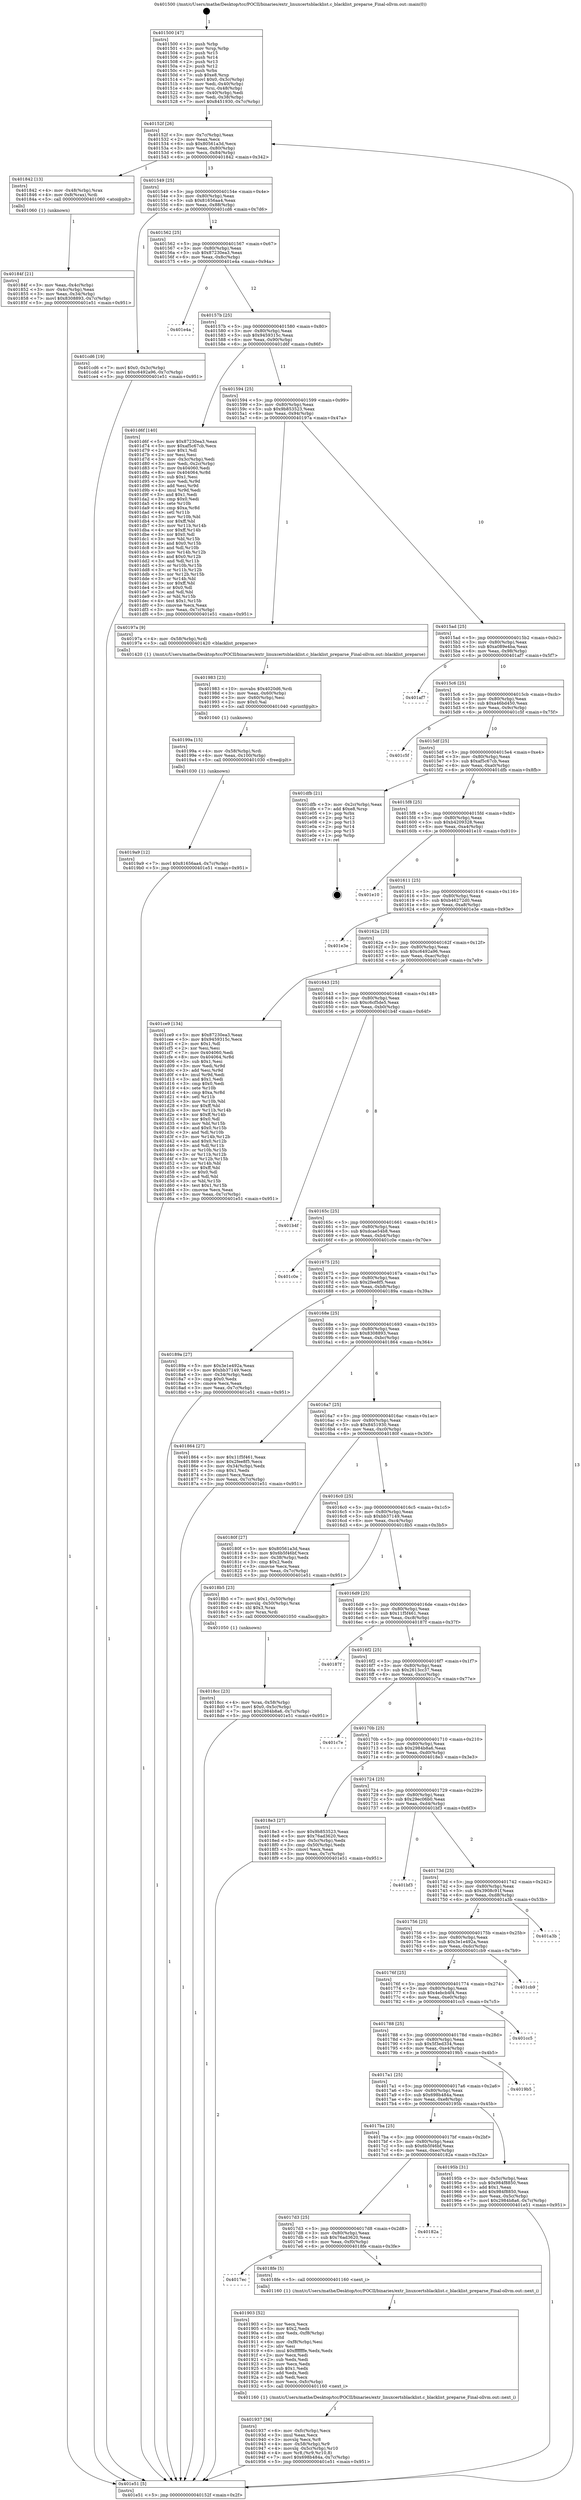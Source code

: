 digraph "0x401500" {
  label = "0x401500 (/mnt/c/Users/mathe/Desktop/tcc/POCII/binaries/extr_linuxcertsblacklist.c_blacklist_preparse_Final-ollvm.out::main(0))"
  labelloc = "t"
  node[shape=record]

  Entry [label="",width=0.3,height=0.3,shape=circle,fillcolor=black,style=filled]
  "0x40152f" [label="{
     0x40152f [26]\l
     | [instrs]\l
     &nbsp;&nbsp;0x40152f \<+3\>: mov -0x7c(%rbp),%eax\l
     &nbsp;&nbsp;0x401532 \<+2\>: mov %eax,%ecx\l
     &nbsp;&nbsp;0x401534 \<+6\>: sub $0x80561a3d,%ecx\l
     &nbsp;&nbsp;0x40153a \<+3\>: mov %eax,-0x80(%rbp)\l
     &nbsp;&nbsp;0x40153d \<+6\>: mov %ecx,-0x84(%rbp)\l
     &nbsp;&nbsp;0x401543 \<+6\>: je 0000000000401842 \<main+0x342\>\l
  }"]
  "0x401842" [label="{
     0x401842 [13]\l
     | [instrs]\l
     &nbsp;&nbsp;0x401842 \<+4\>: mov -0x48(%rbp),%rax\l
     &nbsp;&nbsp;0x401846 \<+4\>: mov 0x8(%rax),%rdi\l
     &nbsp;&nbsp;0x40184a \<+5\>: call 0000000000401060 \<atoi@plt\>\l
     | [calls]\l
     &nbsp;&nbsp;0x401060 \{1\} (unknown)\l
  }"]
  "0x401549" [label="{
     0x401549 [25]\l
     | [instrs]\l
     &nbsp;&nbsp;0x401549 \<+5\>: jmp 000000000040154e \<main+0x4e\>\l
     &nbsp;&nbsp;0x40154e \<+3\>: mov -0x80(%rbp),%eax\l
     &nbsp;&nbsp;0x401551 \<+5\>: sub $0x81656aa4,%eax\l
     &nbsp;&nbsp;0x401556 \<+6\>: mov %eax,-0x88(%rbp)\l
     &nbsp;&nbsp;0x40155c \<+6\>: je 0000000000401cd6 \<main+0x7d6\>\l
  }"]
  Exit [label="",width=0.3,height=0.3,shape=circle,fillcolor=black,style=filled,peripheries=2]
  "0x401cd6" [label="{
     0x401cd6 [19]\l
     | [instrs]\l
     &nbsp;&nbsp;0x401cd6 \<+7\>: movl $0x0,-0x3c(%rbp)\l
     &nbsp;&nbsp;0x401cdd \<+7\>: movl $0xc6492a96,-0x7c(%rbp)\l
     &nbsp;&nbsp;0x401ce4 \<+5\>: jmp 0000000000401e51 \<main+0x951\>\l
  }"]
  "0x401562" [label="{
     0x401562 [25]\l
     | [instrs]\l
     &nbsp;&nbsp;0x401562 \<+5\>: jmp 0000000000401567 \<main+0x67\>\l
     &nbsp;&nbsp;0x401567 \<+3\>: mov -0x80(%rbp),%eax\l
     &nbsp;&nbsp;0x40156a \<+5\>: sub $0x87230ea3,%eax\l
     &nbsp;&nbsp;0x40156f \<+6\>: mov %eax,-0x8c(%rbp)\l
     &nbsp;&nbsp;0x401575 \<+6\>: je 0000000000401e4a \<main+0x94a\>\l
  }"]
  "0x4019a9" [label="{
     0x4019a9 [12]\l
     | [instrs]\l
     &nbsp;&nbsp;0x4019a9 \<+7\>: movl $0x81656aa4,-0x7c(%rbp)\l
     &nbsp;&nbsp;0x4019b0 \<+5\>: jmp 0000000000401e51 \<main+0x951\>\l
  }"]
  "0x401e4a" [label="{
     0x401e4a\l
  }", style=dashed]
  "0x40157b" [label="{
     0x40157b [25]\l
     | [instrs]\l
     &nbsp;&nbsp;0x40157b \<+5\>: jmp 0000000000401580 \<main+0x80\>\l
     &nbsp;&nbsp;0x401580 \<+3\>: mov -0x80(%rbp),%eax\l
     &nbsp;&nbsp;0x401583 \<+5\>: sub $0x9459315c,%eax\l
     &nbsp;&nbsp;0x401588 \<+6\>: mov %eax,-0x90(%rbp)\l
     &nbsp;&nbsp;0x40158e \<+6\>: je 0000000000401d6f \<main+0x86f\>\l
  }"]
  "0x40199a" [label="{
     0x40199a [15]\l
     | [instrs]\l
     &nbsp;&nbsp;0x40199a \<+4\>: mov -0x58(%rbp),%rdi\l
     &nbsp;&nbsp;0x40199e \<+6\>: mov %eax,-0x100(%rbp)\l
     &nbsp;&nbsp;0x4019a4 \<+5\>: call 0000000000401030 \<free@plt\>\l
     | [calls]\l
     &nbsp;&nbsp;0x401030 \{1\} (unknown)\l
  }"]
  "0x401d6f" [label="{
     0x401d6f [140]\l
     | [instrs]\l
     &nbsp;&nbsp;0x401d6f \<+5\>: mov $0x87230ea3,%eax\l
     &nbsp;&nbsp;0x401d74 \<+5\>: mov $0xaf5c67cb,%ecx\l
     &nbsp;&nbsp;0x401d79 \<+2\>: mov $0x1,%dl\l
     &nbsp;&nbsp;0x401d7b \<+2\>: xor %esi,%esi\l
     &nbsp;&nbsp;0x401d7d \<+3\>: mov -0x3c(%rbp),%edi\l
     &nbsp;&nbsp;0x401d80 \<+3\>: mov %edi,-0x2c(%rbp)\l
     &nbsp;&nbsp;0x401d83 \<+7\>: mov 0x404060,%edi\l
     &nbsp;&nbsp;0x401d8a \<+8\>: mov 0x404064,%r8d\l
     &nbsp;&nbsp;0x401d92 \<+3\>: sub $0x1,%esi\l
     &nbsp;&nbsp;0x401d95 \<+3\>: mov %edi,%r9d\l
     &nbsp;&nbsp;0x401d98 \<+3\>: add %esi,%r9d\l
     &nbsp;&nbsp;0x401d9b \<+4\>: imul %r9d,%edi\l
     &nbsp;&nbsp;0x401d9f \<+3\>: and $0x1,%edi\l
     &nbsp;&nbsp;0x401da2 \<+3\>: cmp $0x0,%edi\l
     &nbsp;&nbsp;0x401da5 \<+4\>: sete %r10b\l
     &nbsp;&nbsp;0x401da9 \<+4\>: cmp $0xa,%r8d\l
     &nbsp;&nbsp;0x401dad \<+4\>: setl %r11b\l
     &nbsp;&nbsp;0x401db1 \<+3\>: mov %r10b,%bl\l
     &nbsp;&nbsp;0x401db4 \<+3\>: xor $0xff,%bl\l
     &nbsp;&nbsp;0x401db7 \<+3\>: mov %r11b,%r14b\l
     &nbsp;&nbsp;0x401dba \<+4\>: xor $0xff,%r14b\l
     &nbsp;&nbsp;0x401dbe \<+3\>: xor $0x0,%dl\l
     &nbsp;&nbsp;0x401dc1 \<+3\>: mov %bl,%r15b\l
     &nbsp;&nbsp;0x401dc4 \<+4\>: and $0x0,%r15b\l
     &nbsp;&nbsp;0x401dc8 \<+3\>: and %dl,%r10b\l
     &nbsp;&nbsp;0x401dcb \<+3\>: mov %r14b,%r12b\l
     &nbsp;&nbsp;0x401dce \<+4\>: and $0x0,%r12b\l
     &nbsp;&nbsp;0x401dd2 \<+3\>: and %dl,%r11b\l
     &nbsp;&nbsp;0x401dd5 \<+3\>: or %r10b,%r15b\l
     &nbsp;&nbsp;0x401dd8 \<+3\>: or %r11b,%r12b\l
     &nbsp;&nbsp;0x401ddb \<+3\>: xor %r12b,%r15b\l
     &nbsp;&nbsp;0x401dde \<+3\>: or %r14b,%bl\l
     &nbsp;&nbsp;0x401de1 \<+3\>: xor $0xff,%bl\l
     &nbsp;&nbsp;0x401de4 \<+3\>: or $0x0,%dl\l
     &nbsp;&nbsp;0x401de7 \<+2\>: and %dl,%bl\l
     &nbsp;&nbsp;0x401de9 \<+3\>: or %bl,%r15b\l
     &nbsp;&nbsp;0x401dec \<+4\>: test $0x1,%r15b\l
     &nbsp;&nbsp;0x401df0 \<+3\>: cmovne %ecx,%eax\l
     &nbsp;&nbsp;0x401df3 \<+3\>: mov %eax,-0x7c(%rbp)\l
     &nbsp;&nbsp;0x401df6 \<+5\>: jmp 0000000000401e51 \<main+0x951\>\l
  }"]
  "0x401594" [label="{
     0x401594 [25]\l
     | [instrs]\l
     &nbsp;&nbsp;0x401594 \<+5\>: jmp 0000000000401599 \<main+0x99\>\l
     &nbsp;&nbsp;0x401599 \<+3\>: mov -0x80(%rbp),%eax\l
     &nbsp;&nbsp;0x40159c \<+5\>: sub $0x9b853523,%eax\l
     &nbsp;&nbsp;0x4015a1 \<+6\>: mov %eax,-0x94(%rbp)\l
     &nbsp;&nbsp;0x4015a7 \<+6\>: je 000000000040197a \<main+0x47a\>\l
  }"]
  "0x401983" [label="{
     0x401983 [23]\l
     | [instrs]\l
     &nbsp;&nbsp;0x401983 \<+10\>: movabs $0x4020d6,%rdi\l
     &nbsp;&nbsp;0x40198d \<+3\>: mov %eax,-0x60(%rbp)\l
     &nbsp;&nbsp;0x401990 \<+3\>: mov -0x60(%rbp),%esi\l
     &nbsp;&nbsp;0x401993 \<+2\>: mov $0x0,%al\l
     &nbsp;&nbsp;0x401995 \<+5\>: call 0000000000401040 \<printf@plt\>\l
     | [calls]\l
     &nbsp;&nbsp;0x401040 \{1\} (unknown)\l
  }"]
  "0x40197a" [label="{
     0x40197a [9]\l
     | [instrs]\l
     &nbsp;&nbsp;0x40197a \<+4\>: mov -0x58(%rbp),%rdi\l
     &nbsp;&nbsp;0x40197e \<+5\>: call 0000000000401420 \<blacklist_preparse\>\l
     | [calls]\l
     &nbsp;&nbsp;0x401420 \{1\} (/mnt/c/Users/mathe/Desktop/tcc/POCII/binaries/extr_linuxcertsblacklist.c_blacklist_preparse_Final-ollvm.out::blacklist_preparse)\l
  }"]
  "0x4015ad" [label="{
     0x4015ad [25]\l
     | [instrs]\l
     &nbsp;&nbsp;0x4015ad \<+5\>: jmp 00000000004015b2 \<main+0xb2\>\l
     &nbsp;&nbsp;0x4015b2 \<+3\>: mov -0x80(%rbp),%eax\l
     &nbsp;&nbsp;0x4015b5 \<+5\>: sub $0xa089e4ba,%eax\l
     &nbsp;&nbsp;0x4015ba \<+6\>: mov %eax,-0x98(%rbp)\l
     &nbsp;&nbsp;0x4015c0 \<+6\>: je 0000000000401af7 \<main+0x5f7\>\l
  }"]
  "0x401937" [label="{
     0x401937 [36]\l
     | [instrs]\l
     &nbsp;&nbsp;0x401937 \<+6\>: mov -0xfc(%rbp),%ecx\l
     &nbsp;&nbsp;0x40193d \<+3\>: imul %eax,%ecx\l
     &nbsp;&nbsp;0x401940 \<+3\>: movslq %ecx,%r8\l
     &nbsp;&nbsp;0x401943 \<+4\>: mov -0x58(%rbp),%r9\l
     &nbsp;&nbsp;0x401947 \<+4\>: movslq -0x5c(%rbp),%r10\l
     &nbsp;&nbsp;0x40194b \<+4\>: mov %r8,(%r9,%r10,8)\l
     &nbsp;&nbsp;0x40194f \<+7\>: movl $0x698b484a,-0x7c(%rbp)\l
     &nbsp;&nbsp;0x401956 \<+5\>: jmp 0000000000401e51 \<main+0x951\>\l
  }"]
  "0x401af7" [label="{
     0x401af7\l
  }", style=dashed]
  "0x4015c6" [label="{
     0x4015c6 [25]\l
     | [instrs]\l
     &nbsp;&nbsp;0x4015c6 \<+5\>: jmp 00000000004015cb \<main+0xcb\>\l
     &nbsp;&nbsp;0x4015cb \<+3\>: mov -0x80(%rbp),%eax\l
     &nbsp;&nbsp;0x4015ce \<+5\>: sub $0xa46bd450,%eax\l
     &nbsp;&nbsp;0x4015d3 \<+6\>: mov %eax,-0x9c(%rbp)\l
     &nbsp;&nbsp;0x4015d9 \<+6\>: je 0000000000401c5f \<main+0x75f\>\l
  }"]
  "0x401903" [label="{
     0x401903 [52]\l
     | [instrs]\l
     &nbsp;&nbsp;0x401903 \<+2\>: xor %ecx,%ecx\l
     &nbsp;&nbsp;0x401905 \<+5\>: mov $0x2,%edx\l
     &nbsp;&nbsp;0x40190a \<+6\>: mov %edx,-0xf8(%rbp)\l
     &nbsp;&nbsp;0x401910 \<+1\>: cltd\l
     &nbsp;&nbsp;0x401911 \<+6\>: mov -0xf8(%rbp),%esi\l
     &nbsp;&nbsp;0x401917 \<+2\>: idiv %esi\l
     &nbsp;&nbsp;0x401919 \<+6\>: imul $0xfffffffe,%edx,%edx\l
     &nbsp;&nbsp;0x40191f \<+2\>: mov %ecx,%edi\l
     &nbsp;&nbsp;0x401921 \<+2\>: sub %edx,%edi\l
     &nbsp;&nbsp;0x401923 \<+2\>: mov %ecx,%edx\l
     &nbsp;&nbsp;0x401925 \<+3\>: sub $0x1,%edx\l
     &nbsp;&nbsp;0x401928 \<+2\>: add %edx,%edi\l
     &nbsp;&nbsp;0x40192a \<+2\>: sub %edi,%ecx\l
     &nbsp;&nbsp;0x40192c \<+6\>: mov %ecx,-0xfc(%rbp)\l
     &nbsp;&nbsp;0x401932 \<+5\>: call 0000000000401160 \<next_i\>\l
     | [calls]\l
     &nbsp;&nbsp;0x401160 \{1\} (/mnt/c/Users/mathe/Desktop/tcc/POCII/binaries/extr_linuxcertsblacklist.c_blacklist_preparse_Final-ollvm.out::next_i)\l
  }"]
  "0x401c5f" [label="{
     0x401c5f\l
  }", style=dashed]
  "0x4015df" [label="{
     0x4015df [25]\l
     | [instrs]\l
     &nbsp;&nbsp;0x4015df \<+5\>: jmp 00000000004015e4 \<main+0xe4\>\l
     &nbsp;&nbsp;0x4015e4 \<+3\>: mov -0x80(%rbp),%eax\l
     &nbsp;&nbsp;0x4015e7 \<+5\>: sub $0xaf5c67cb,%eax\l
     &nbsp;&nbsp;0x4015ec \<+6\>: mov %eax,-0xa0(%rbp)\l
     &nbsp;&nbsp;0x4015f2 \<+6\>: je 0000000000401dfb \<main+0x8fb\>\l
  }"]
  "0x4017ec" [label="{
     0x4017ec\l
  }", style=dashed]
  "0x401dfb" [label="{
     0x401dfb [21]\l
     | [instrs]\l
     &nbsp;&nbsp;0x401dfb \<+3\>: mov -0x2c(%rbp),%eax\l
     &nbsp;&nbsp;0x401dfe \<+7\>: add $0xe8,%rsp\l
     &nbsp;&nbsp;0x401e05 \<+1\>: pop %rbx\l
     &nbsp;&nbsp;0x401e06 \<+2\>: pop %r12\l
     &nbsp;&nbsp;0x401e08 \<+2\>: pop %r13\l
     &nbsp;&nbsp;0x401e0a \<+2\>: pop %r14\l
     &nbsp;&nbsp;0x401e0c \<+2\>: pop %r15\l
     &nbsp;&nbsp;0x401e0e \<+1\>: pop %rbp\l
     &nbsp;&nbsp;0x401e0f \<+1\>: ret\l
  }"]
  "0x4015f8" [label="{
     0x4015f8 [25]\l
     | [instrs]\l
     &nbsp;&nbsp;0x4015f8 \<+5\>: jmp 00000000004015fd \<main+0xfd\>\l
     &nbsp;&nbsp;0x4015fd \<+3\>: mov -0x80(%rbp),%eax\l
     &nbsp;&nbsp;0x401600 \<+5\>: sub $0xb4209328,%eax\l
     &nbsp;&nbsp;0x401605 \<+6\>: mov %eax,-0xa4(%rbp)\l
     &nbsp;&nbsp;0x40160b \<+6\>: je 0000000000401e10 \<main+0x910\>\l
  }"]
  "0x4018fe" [label="{
     0x4018fe [5]\l
     | [instrs]\l
     &nbsp;&nbsp;0x4018fe \<+5\>: call 0000000000401160 \<next_i\>\l
     | [calls]\l
     &nbsp;&nbsp;0x401160 \{1\} (/mnt/c/Users/mathe/Desktop/tcc/POCII/binaries/extr_linuxcertsblacklist.c_blacklist_preparse_Final-ollvm.out::next_i)\l
  }"]
  "0x401e10" [label="{
     0x401e10\l
  }", style=dashed]
  "0x401611" [label="{
     0x401611 [25]\l
     | [instrs]\l
     &nbsp;&nbsp;0x401611 \<+5\>: jmp 0000000000401616 \<main+0x116\>\l
     &nbsp;&nbsp;0x401616 \<+3\>: mov -0x80(%rbp),%eax\l
     &nbsp;&nbsp;0x401619 \<+5\>: sub $0xb46272d0,%eax\l
     &nbsp;&nbsp;0x40161e \<+6\>: mov %eax,-0xa8(%rbp)\l
     &nbsp;&nbsp;0x401624 \<+6\>: je 0000000000401e3e \<main+0x93e\>\l
  }"]
  "0x4017d3" [label="{
     0x4017d3 [25]\l
     | [instrs]\l
     &nbsp;&nbsp;0x4017d3 \<+5\>: jmp 00000000004017d8 \<main+0x2d8\>\l
     &nbsp;&nbsp;0x4017d8 \<+3\>: mov -0x80(%rbp),%eax\l
     &nbsp;&nbsp;0x4017db \<+5\>: sub $0x76ad3620,%eax\l
     &nbsp;&nbsp;0x4017e0 \<+6\>: mov %eax,-0xf0(%rbp)\l
     &nbsp;&nbsp;0x4017e6 \<+6\>: je 00000000004018fe \<main+0x3fe\>\l
  }"]
  "0x401e3e" [label="{
     0x401e3e\l
  }", style=dashed]
  "0x40162a" [label="{
     0x40162a [25]\l
     | [instrs]\l
     &nbsp;&nbsp;0x40162a \<+5\>: jmp 000000000040162f \<main+0x12f\>\l
     &nbsp;&nbsp;0x40162f \<+3\>: mov -0x80(%rbp),%eax\l
     &nbsp;&nbsp;0x401632 \<+5\>: sub $0xc6492a96,%eax\l
     &nbsp;&nbsp;0x401637 \<+6\>: mov %eax,-0xac(%rbp)\l
     &nbsp;&nbsp;0x40163d \<+6\>: je 0000000000401ce9 \<main+0x7e9\>\l
  }"]
  "0x40182a" [label="{
     0x40182a\l
  }", style=dashed]
  "0x401ce9" [label="{
     0x401ce9 [134]\l
     | [instrs]\l
     &nbsp;&nbsp;0x401ce9 \<+5\>: mov $0x87230ea3,%eax\l
     &nbsp;&nbsp;0x401cee \<+5\>: mov $0x9459315c,%ecx\l
     &nbsp;&nbsp;0x401cf3 \<+2\>: mov $0x1,%dl\l
     &nbsp;&nbsp;0x401cf5 \<+2\>: xor %esi,%esi\l
     &nbsp;&nbsp;0x401cf7 \<+7\>: mov 0x404060,%edi\l
     &nbsp;&nbsp;0x401cfe \<+8\>: mov 0x404064,%r8d\l
     &nbsp;&nbsp;0x401d06 \<+3\>: sub $0x1,%esi\l
     &nbsp;&nbsp;0x401d09 \<+3\>: mov %edi,%r9d\l
     &nbsp;&nbsp;0x401d0c \<+3\>: add %esi,%r9d\l
     &nbsp;&nbsp;0x401d0f \<+4\>: imul %r9d,%edi\l
     &nbsp;&nbsp;0x401d13 \<+3\>: and $0x1,%edi\l
     &nbsp;&nbsp;0x401d16 \<+3\>: cmp $0x0,%edi\l
     &nbsp;&nbsp;0x401d19 \<+4\>: sete %r10b\l
     &nbsp;&nbsp;0x401d1d \<+4\>: cmp $0xa,%r8d\l
     &nbsp;&nbsp;0x401d21 \<+4\>: setl %r11b\l
     &nbsp;&nbsp;0x401d25 \<+3\>: mov %r10b,%bl\l
     &nbsp;&nbsp;0x401d28 \<+3\>: xor $0xff,%bl\l
     &nbsp;&nbsp;0x401d2b \<+3\>: mov %r11b,%r14b\l
     &nbsp;&nbsp;0x401d2e \<+4\>: xor $0xff,%r14b\l
     &nbsp;&nbsp;0x401d32 \<+3\>: xor $0x0,%dl\l
     &nbsp;&nbsp;0x401d35 \<+3\>: mov %bl,%r15b\l
     &nbsp;&nbsp;0x401d38 \<+4\>: and $0x0,%r15b\l
     &nbsp;&nbsp;0x401d3c \<+3\>: and %dl,%r10b\l
     &nbsp;&nbsp;0x401d3f \<+3\>: mov %r14b,%r12b\l
     &nbsp;&nbsp;0x401d42 \<+4\>: and $0x0,%r12b\l
     &nbsp;&nbsp;0x401d46 \<+3\>: and %dl,%r11b\l
     &nbsp;&nbsp;0x401d49 \<+3\>: or %r10b,%r15b\l
     &nbsp;&nbsp;0x401d4c \<+3\>: or %r11b,%r12b\l
     &nbsp;&nbsp;0x401d4f \<+3\>: xor %r12b,%r15b\l
     &nbsp;&nbsp;0x401d52 \<+3\>: or %r14b,%bl\l
     &nbsp;&nbsp;0x401d55 \<+3\>: xor $0xff,%bl\l
     &nbsp;&nbsp;0x401d58 \<+3\>: or $0x0,%dl\l
     &nbsp;&nbsp;0x401d5b \<+2\>: and %dl,%bl\l
     &nbsp;&nbsp;0x401d5d \<+3\>: or %bl,%r15b\l
     &nbsp;&nbsp;0x401d60 \<+4\>: test $0x1,%r15b\l
     &nbsp;&nbsp;0x401d64 \<+3\>: cmovne %ecx,%eax\l
     &nbsp;&nbsp;0x401d67 \<+3\>: mov %eax,-0x7c(%rbp)\l
     &nbsp;&nbsp;0x401d6a \<+5\>: jmp 0000000000401e51 \<main+0x951\>\l
  }"]
  "0x401643" [label="{
     0x401643 [25]\l
     | [instrs]\l
     &nbsp;&nbsp;0x401643 \<+5\>: jmp 0000000000401648 \<main+0x148\>\l
     &nbsp;&nbsp;0x401648 \<+3\>: mov -0x80(%rbp),%eax\l
     &nbsp;&nbsp;0x40164b \<+5\>: sub $0xc6cf5de5,%eax\l
     &nbsp;&nbsp;0x401650 \<+6\>: mov %eax,-0xb0(%rbp)\l
     &nbsp;&nbsp;0x401656 \<+6\>: je 0000000000401b4f \<main+0x64f\>\l
  }"]
  "0x4017ba" [label="{
     0x4017ba [25]\l
     | [instrs]\l
     &nbsp;&nbsp;0x4017ba \<+5\>: jmp 00000000004017bf \<main+0x2bf\>\l
     &nbsp;&nbsp;0x4017bf \<+3\>: mov -0x80(%rbp),%eax\l
     &nbsp;&nbsp;0x4017c2 \<+5\>: sub $0x6b5f46bf,%eax\l
     &nbsp;&nbsp;0x4017c7 \<+6\>: mov %eax,-0xec(%rbp)\l
     &nbsp;&nbsp;0x4017cd \<+6\>: je 000000000040182a \<main+0x32a\>\l
  }"]
  "0x401b4f" [label="{
     0x401b4f\l
  }", style=dashed]
  "0x40165c" [label="{
     0x40165c [25]\l
     | [instrs]\l
     &nbsp;&nbsp;0x40165c \<+5\>: jmp 0000000000401661 \<main+0x161\>\l
     &nbsp;&nbsp;0x401661 \<+3\>: mov -0x80(%rbp),%eax\l
     &nbsp;&nbsp;0x401664 \<+5\>: sub $0xdcae54b8,%eax\l
     &nbsp;&nbsp;0x401669 \<+6\>: mov %eax,-0xb4(%rbp)\l
     &nbsp;&nbsp;0x40166f \<+6\>: je 0000000000401c0e \<main+0x70e\>\l
  }"]
  "0x40195b" [label="{
     0x40195b [31]\l
     | [instrs]\l
     &nbsp;&nbsp;0x40195b \<+3\>: mov -0x5c(%rbp),%eax\l
     &nbsp;&nbsp;0x40195e \<+5\>: sub $0x984f8850,%eax\l
     &nbsp;&nbsp;0x401963 \<+3\>: add $0x1,%eax\l
     &nbsp;&nbsp;0x401966 \<+5\>: add $0x984f8850,%eax\l
     &nbsp;&nbsp;0x40196b \<+3\>: mov %eax,-0x5c(%rbp)\l
     &nbsp;&nbsp;0x40196e \<+7\>: movl $0x2984b8a6,-0x7c(%rbp)\l
     &nbsp;&nbsp;0x401975 \<+5\>: jmp 0000000000401e51 \<main+0x951\>\l
  }"]
  "0x401c0e" [label="{
     0x401c0e\l
  }", style=dashed]
  "0x401675" [label="{
     0x401675 [25]\l
     | [instrs]\l
     &nbsp;&nbsp;0x401675 \<+5\>: jmp 000000000040167a \<main+0x17a\>\l
     &nbsp;&nbsp;0x40167a \<+3\>: mov -0x80(%rbp),%eax\l
     &nbsp;&nbsp;0x40167d \<+5\>: sub $0x2fee8f5,%eax\l
     &nbsp;&nbsp;0x401682 \<+6\>: mov %eax,-0xb8(%rbp)\l
     &nbsp;&nbsp;0x401688 \<+6\>: je 000000000040189a \<main+0x39a\>\l
  }"]
  "0x4017a1" [label="{
     0x4017a1 [25]\l
     | [instrs]\l
     &nbsp;&nbsp;0x4017a1 \<+5\>: jmp 00000000004017a6 \<main+0x2a6\>\l
     &nbsp;&nbsp;0x4017a6 \<+3\>: mov -0x80(%rbp),%eax\l
     &nbsp;&nbsp;0x4017a9 \<+5\>: sub $0x698b484a,%eax\l
     &nbsp;&nbsp;0x4017ae \<+6\>: mov %eax,-0xe8(%rbp)\l
     &nbsp;&nbsp;0x4017b4 \<+6\>: je 000000000040195b \<main+0x45b\>\l
  }"]
  "0x40189a" [label="{
     0x40189a [27]\l
     | [instrs]\l
     &nbsp;&nbsp;0x40189a \<+5\>: mov $0x3e1e492a,%eax\l
     &nbsp;&nbsp;0x40189f \<+5\>: mov $0xbb37149,%ecx\l
     &nbsp;&nbsp;0x4018a4 \<+3\>: mov -0x34(%rbp),%edx\l
     &nbsp;&nbsp;0x4018a7 \<+3\>: cmp $0x0,%edx\l
     &nbsp;&nbsp;0x4018aa \<+3\>: cmove %ecx,%eax\l
     &nbsp;&nbsp;0x4018ad \<+3\>: mov %eax,-0x7c(%rbp)\l
     &nbsp;&nbsp;0x4018b0 \<+5\>: jmp 0000000000401e51 \<main+0x951\>\l
  }"]
  "0x40168e" [label="{
     0x40168e [25]\l
     | [instrs]\l
     &nbsp;&nbsp;0x40168e \<+5\>: jmp 0000000000401693 \<main+0x193\>\l
     &nbsp;&nbsp;0x401693 \<+3\>: mov -0x80(%rbp),%eax\l
     &nbsp;&nbsp;0x401696 \<+5\>: sub $0x8308893,%eax\l
     &nbsp;&nbsp;0x40169b \<+6\>: mov %eax,-0xbc(%rbp)\l
     &nbsp;&nbsp;0x4016a1 \<+6\>: je 0000000000401864 \<main+0x364\>\l
  }"]
  "0x4019b5" [label="{
     0x4019b5\l
  }", style=dashed]
  "0x401864" [label="{
     0x401864 [27]\l
     | [instrs]\l
     &nbsp;&nbsp;0x401864 \<+5\>: mov $0x11f5f461,%eax\l
     &nbsp;&nbsp;0x401869 \<+5\>: mov $0x2fee8f5,%ecx\l
     &nbsp;&nbsp;0x40186e \<+3\>: mov -0x34(%rbp),%edx\l
     &nbsp;&nbsp;0x401871 \<+3\>: cmp $0x1,%edx\l
     &nbsp;&nbsp;0x401874 \<+3\>: cmovl %ecx,%eax\l
     &nbsp;&nbsp;0x401877 \<+3\>: mov %eax,-0x7c(%rbp)\l
     &nbsp;&nbsp;0x40187a \<+5\>: jmp 0000000000401e51 \<main+0x951\>\l
  }"]
  "0x4016a7" [label="{
     0x4016a7 [25]\l
     | [instrs]\l
     &nbsp;&nbsp;0x4016a7 \<+5\>: jmp 00000000004016ac \<main+0x1ac\>\l
     &nbsp;&nbsp;0x4016ac \<+3\>: mov -0x80(%rbp),%eax\l
     &nbsp;&nbsp;0x4016af \<+5\>: sub $0x8451930,%eax\l
     &nbsp;&nbsp;0x4016b4 \<+6\>: mov %eax,-0xc0(%rbp)\l
     &nbsp;&nbsp;0x4016ba \<+6\>: je 000000000040180f \<main+0x30f\>\l
  }"]
  "0x401788" [label="{
     0x401788 [25]\l
     | [instrs]\l
     &nbsp;&nbsp;0x401788 \<+5\>: jmp 000000000040178d \<main+0x28d\>\l
     &nbsp;&nbsp;0x40178d \<+3\>: mov -0x80(%rbp),%eax\l
     &nbsp;&nbsp;0x401790 \<+5\>: sub $0x5f3ed334,%eax\l
     &nbsp;&nbsp;0x401795 \<+6\>: mov %eax,-0xe4(%rbp)\l
     &nbsp;&nbsp;0x40179b \<+6\>: je 00000000004019b5 \<main+0x4b5\>\l
  }"]
  "0x40180f" [label="{
     0x40180f [27]\l
     | [instrs]\l
     &nbsp;&nbsp;0x40180f \<+5\>: mov $0x80561a3d,%eax\l
     &nbsp;&nbsp;0x401814 \<+5\>: mov $0x6b5f46bf,%ecx\l
     &nbsp;&nbsp;0x401819 \<+3\>: mov -0x38(%rbp),%edx\l
     &nbsp;&nbsp;0x40181c \<+3\>: cmp $0x2,%edx\l
     &nbsp;&nbsp;0x40181f \<+3\>: cmovne %ecx,%eax\l
     &nbsp;&nbsp;0x401822 \<+3\>: mov %eax,-0x7c(%rbp)\l
     &nbsp;&nbsp;0x401825 \<+5\>: jmp 0000000000401e51 \<main+0x951\>\l
  }"]
  "0x4016c0" [label="{
     0x4016c0 [25]\l
     | [instrs]\l
     &nbsp;&nbsp;0x4016c0 \<+5\>: jmp 00000000004016c5 \<main+0x1c5\>\l
     &nbsp;&nbsp;0x4016c5 \<+3\>: mov -0x80(%rbp),%eax\l
     &nbsp;&nbsp;0x4016c8 \<+5\>: sub $0xbb37149,%eax\l
     &nbsp;&nbsp;0x4016cd \<+6\>: mov %eax,-0xc4(%rbp)\l
     &nbsp;&nbsp;0x4016d3 \<+6\>: je 00000000004018b5 \<main+0x3b5\>\l
  }"]
  "0x401e51" [label="{
     0x401e51 [5]\l
     | [instrs]\l
     &nbsp;&nbsp;0x401e51 \<+5\>: jmp 000000000040152f \<main+0x2f\>\l
  }"]
  "0x401500" [label="{
     0x401500 [47]\l
     | [instrs]\l
     &nbsp;&nbsp;0x401500 \<+1\>: push %rbp\l
     &nbsp;&nbsp;0x401501 \<+3\>: mov %rsp,%rbp\l
     &nbsp;&nbsp;0x401504 \<+2\>: push %r15\l
     &nbsp;&nbsp;0x401506 \<+2\>: push %r14\l
     &nbsp;&nbsp;0x401508 \<+2\>: push %r13\l
     &nbsp;&nbsp;0x40150a \<+2\>: push %r12\l
     &nbsp;&nbsp;0x40150c \<+1\>: push %rbx\l
     &nbsp;&nbsp;0x40150d \<+7\>: sub $0xe8,%rsp\l
     &nbsp;&nbsp;0x401514 \<+7\>: movl $0x0,-0x3c(%rbp)\l
     &nbsp;&nbsp;0x40151b \<+3\>: mov %edi,-0x40(%rbp)\l
     &nbsp;&nbsp;0x40151e \<+4\>: mov %rsi,-0x48(%rbp)\l
     &nbsp;&nbsp;0x401522 \<+3\>: mov -0x40(%rbp),%edi\l
     &nbsp;&nbsp;0x401525 \<+3\>: mov %edi,-0x38(%rbp)\l
     &nbsp;&nbsp;0x401528 \<+7\>: movl $0x8451930,-0x7c(%rbp)\l
  }"]
  "0x40184f" [label="{
     0x40184f [21]\l
     | [instrs]\l
     &nbsp;&nbsp;0x40184f \<+3\>: mov %eax,-0x4c(%rbp)\l
     &nbsp;&nbsp;0x401852 \<+3\>: mov -0x4c(%rbp),%eax\l
     &nbsp;&nbsp;0x401855 \<+3\>: mov %eax,-0x34(%rbp)\l
     &nbsp;&nbsp;0x401858 \<+7\>: movl $0x8308893,-0x7c(%rbp)\l
     &nbsp;&nbsp;0x40185f \<+5\>: jmp 0000000000401e51 \<main+0x951\>\l
  }"]
  "0x401cc5" [label="{
     0x401cc5\l
  }", style=dashed]
  "0x4018b5" [label="{
     0x4018b5 [23]\l
     | [instrs]\l
     &nbsp;&nbsp;0x4018b5 \<+7\>: movl $0x1,-0x50(%rbp)\l
     &nbsp;&nbsp;0x4018bc \<+4\>: movslq -0x50(%rbp),%rax\l
     &nbsp;&nbsp;0x4018c0 \<+4\>: shl $0x3,%rax\l
     &nbsp;&nbsp;0x4018c4 \<+3\>: mov %rax,%rdi\l
     &nbsp;&nbsp;0x4018c7 \<+5\>: call 0000000000401050 \<malloc@plt\>\l
     | [calls]\l
     &nbsp;&nbsp;0x401050 \{1\} (unknown)\l
  }"]
  "0x4016d9" [label="{
     0x4016d9 [25]\l
     | [instrs]\l
     &nbsp;&nbsp;0x4016d9 \<+5\>: jmp 00000000004016de \<main+0x1de\>\l
     &nbsp;&nbsp;0x4016de \<+3\>: mov -0x80(%rbp),%eax\l
     &nbsp;&nbsp;0x4016e1 \<+5\>: sub $0x11f5f461,%eax\l
     &nbsp;&nbsp;0x4016e6 \<+6\>: mov %eax,-0xc8(%rbp)\l
     &nbsp;&nbsp;0x4016ec \<+6\>: je 000000000040187f \<main+0x37f\>\l
  }"]
  "0x4018cc" [label="{
     0x4018cc [23]\l
     | [instrs]\l
     &nbsp;&nbsp;0x4018cc \<+4\>: mov %rax,-0x58(%rbp)\l
     &nbsp;&nbsp;0x4018d0 \<+7\>: movl $0x0,-0x5c(%rbp)\l
     &nbsp;&nbsp;0x4018d7 \<+7\>: movl $0x2984b8a6,-0x7c(%rbp)\l
     &nbsp;&nbsp;0x4018de \<+5\>: jmp 0000000000401e51 \<main+0x951\>\l
  }"]
  "0x40176f" [label="{
     0x40176f [25]\l
     | [instrs]\l
     &nbsp;&nbsp;0x40176f \<+5\>: jmp 0000000000401774 \<main+0x274\>\l
     &nbsp;&nbsp;0x401774 \<+3\>: mov -0x80(%rbp),%eax\l
     &nbsp;&nbsp;0x401777 \<+5\>: sub $0x4ebcb4f4,%eax\l
     &nbsp;&nbsp;0x40177c \<+6\>: mov %eax,-0xe0(%rbp)\l
     &nbsp;&nbsp;0x401782 \<+6\>: je 0000000000401cc5 \<main+0x7c5\>\l
  }"]
  "0x40187f" [label="{
     0x40187f\l
  }", style=dashed]
  "0x4016f2" [label="{
     0x4016f2 [25]\l
     | [instrs]\l
     &nbsp;&nbsp;0x4016f2 \<+5\>: jmp 00000000004016f7 \<main+0x1f7\>\l
     &nbsp;&nbsp;0x4016f7 \<+3\>: mov -0x80(%rbp),%eax\l
     &nbsp;&nbsp;0x4016fa \<+5\>: sub $0x2613cc37,%eax\l
     &nbsp;&nbsp;0x4016ff \<+6\>: mov %eax,-0xcc(%rbp)\l
     &nbsp;&nbsp;0x401705 \<+6\>: je 0000000000401c7e \<main+0x77e\>\l
  }"]
  "0x401cb9" [label="{
     0x401cb9\l
  }", style=dashed]
  "0x401c7e" [label="{
     0x401c7e\l
  }", style=dashed]
  "0x40170b" [label="{
     0x40170b [25]\l
     | [instrs]\l
     &nbsp;&nbsp;0x40170b \<+5\>: jmp 0000000000401710 \<main+0x210\>\l
     &nbsp;&nbsp;0x401710 \<+3\>: mov -0x80(%rbp),%eax\l
     &nbsp;&nbsp;0x401713 \<+5\>: sub $0x2984b8a6,%eax\l
     &nbsp;&nbsp;0x401718 \<+6\>: mov %eax,-0xd0(%rbp)\l
     &nbsp;&nbsp;0x40171e \<+6\>: je 00000000004018e3 \<main+0x3e3\>\l
  }"]
  "0x401756" [label="{
     0x401756 [25]\l
     | [instrs]\l
     &nbsp;&nbsp;0x401756 \<+5\>: jmp 000000000040175b \<main+0x25b\>\l
     &nbsp;&nbsp;0x40175b \<+3\>: mov -0x80(%rbp),%eax\l
     &nbsp;&nbsp;0x40175e \<+5\>: sub $0x3e1e492a,%eax\l
     &nbsp;&nbsp;0x401763 \<+6\>: mov %eax,-0xdc(%rbp)\l
     &nbsp;&nbsp;0x401769 \<+6\>: je 0000000000401cb9 \<main+0x7b9\>\l
  }"]
  "0x4018e3" [label="{
     0x4018e3 [27]\l
     | [instrs]\l
     &nbsp;&nbsp;0x4018e3 \<+5\>: mov $0x9b853523,%eax\l
     &nbsp;&nbsp;0x4018e8 \<+5\>: mov $0x76ad3620,%ecx\l
     &nbsp;&nbsp;0x4018ed \<+3\>: mov -0x5c(%rbp),%edx\l
     &nbsp;&nbsp;0x4018f0 \<+3\>: cmp -0x50(%rbp),%edx\l
     &nbsp;&nbsp;0x4018f3 \<+3\>: cmovl %ecx,%eax\l
     &nbsp;&nbsp;0x4018f6 \<+3\>: mov %eax,-0x7c(%rbp)\l
     &nbsp;&nbsp;0x4018f9 \<+5\>: jmp 0000000000401e51 \<main+0x951\>\l
  }"]
  "0x401724" [label="{
     0x401724 [25]\l
     | [instrs]\l
     &nbsp;&nbsp;0x401724 \<+5\>: jmp 0000000000401729 \<main+0x229\>\l
     &nbsp;&nbsp;0x401729 \<+3\>: mov -0x80(%rbp),%eax\l
     &nbsp;&nbsp;0x40172c \<+5\>: sub $0x29ec06b0,%eax\l
     &nbsp;&nbsp;0x401731 \<+6\>: mov %eax,-0xd4(%rbp)\l
     &nbsp;&nbsp;0x401737 \<+6\>: je 0000000000401bf3 \<main+0x6f3\>\l
  }"]
  "0x401a3b" [label="{
     0x401a3b\l
  }", style=dashed]
  "0x401bf3" [label="{
     0x401bf3\l
  }", style=dashed]
  "0x40173d" [label="{
     0x40173d [25]\l
     | [instrs]\l
     &nbsp;&nbsp;0x40173d \<+5\>: jmp 0000000000401742 \<main+0x242\>\l
     &nbsp;&nbsp;0x401742 \<+3\>: mov -0x80(%rbp),%eax\l
     &nbsp;&nbsp;0x401745 \<+5\>: sub $0x3908c91f,%eax\l
     &nbsp;&nbsp;0x40174a \<+6\>: mov %eax,-0xd8(%rbp)\l
     &nbsp;&nbsp;0x401750 \<+6\>: je 0000000000401a3b \<main+0x53b\>\l
  }"]
  Entry -> "0x401500" [label=" 1"]
  "0x40152f" -> "0x401842" [label=" 1"]
  "0x40152f" -> "0x401549" [label=" 13"]
  "0x401dfb" -> Exit [label=" 1"]
  "0x401549" -> "0x401cd6" [label=" 1"]
  "0x401549" -> "0x401562" [label=" 12"]
  "0x401d6f" -> "0x401e51" [label=" 1"]
  "0x401562" -> "0x401e4a" [label=" 0"]
  "0x401562" -> "0x40157b" [label=" 12"]
  "0x401ce9" -> "0x401e51" [label=" 1"]
  "0x40157b" -> "0x401d6f" [label=" 1"]
  "0x40157b" -> "0x401594" [label=" 11"]
  "0x401cd6" -> "0x401e51" [label=" 1"]
  "0x401594" -> "0x40197a" [label=" 1"]
  "0x401594" -> "0x4015ad" [label=" 10"]
  "0x4019a9" -> "0x401e51" [label=" 1"]
  "0x4015ad" -> "0x401af7" [label=" 0"]
  "0x4015ad" -> "0x4015c6" [label=" 10"]
  "0x40199a" -> "0x4019a9" [label=" 1"]
  "0x4015c6" -> "0x401c5f" [label=" 0"]
  "0x4015c6" -> "0x4015df" [label=" 10"]
  "0x401983" -> "0x40199a" [label=" 1"]
  "0x4015df" -> "0x401dfb" [label=" 1"]
  "0x4015df" -> "0x4015f8" [label=" 9"]
  "0x40197a" -> "0x401983" [label=" 1"]
  "0x4015f8" -> "0x401e10" [label=" 0"]
  "0x4015f8" -> "0x401611" [label=" 9"]
  "0x40195b" -> "0x401e51" [label=" 1"]
  "0x401611" -> "0x401e3e" [label=" 0"]
  "0x401611" -> "0x40162a" [label=" 9"]
  "0x401903" -> "0x401937" [label=" 1"]
  "0x40162a" -> "0x401ce9" [label=" 1"]
  "0x40162a" -> "0x401643" [label=" 8"]
  "0x4018fe" -> "0x401903" [label=" 1"]
  "0x401643" -> "0x401b4f" [label=" 0"]
  "0x401643" -> "0x40165c" [label=" 8"]
  "0x4017d3" -> "0x4018fe" [label=" 1"]
  "0x40165c" -> "0x401c0e" [label=" 0"]
  "0x40165c" -> "0x401675" [label=" 8"]
  "0x401937" -> "0x401e51" [label=" 1"]
  "0x401675" -> "0x40189a" [label=" 1"]
  "0x401675" -> "0x40168e" [label=" 7"]
  "0x4017ba" -> "0x40182a" [label=" 0"]
  "0x40168e" -> "0x401864" [label=" 1"]
  "0x40168e" -> "0x4016a7" [label=" 6"]
  "0x4017d3" -> "0x4017ec" [label=" 0"]
  "0x4016a7" -> "0x40180f" [label=" 1"]
  "0x4016a7" -> "0x4016c0" [label=" 5"]
  "0x40180f" -> "0x401e51" [label=" 1"]
  "0x401500" -> "0x40152f" [label=" 1"]
  "0x401e51" -> "0x40152f" [label=" 13"]
  "0x401842" -> "0x40184f" [label=" 1"]
  "0x40184f" -> "0x401e51" [label=" 1"]
  "0x401864" -> "0x401e51" [label=" 1"]
  "0x40189a" -> "0x401e51" [label=" 1"]
  "0x4017a1" -> "0x40195b" [label=" 1"]
  "0x4016c0" -> "0x4018b5" [label=" 1"]
  "0x4016c0" -> "0x4016d9" [label=" 4"]
  "0x4018b5" -> "0x4018cc" [label=" 1"]
  "0x4018cc" -> "0x401e51" [label=" 1"]
  "0x4017ba" -> "0x4017d3" [label=" 1"]
  "0x4016d9" -> "0x40187f" [label=" 0"]
  "0x4016d9" -> "0x4016f2" [label=" 4"]
  "0x401788" -> "0x4019b5" [label=" 0"]
  "0x4016f2" -> "0x401c7e" [label=" 0"]
  "0x4016f2" -> "0x40170b" [label=" 4"]
  "0x4017a1" -> "0x4017ba" [label=" 1"]
  "0x40170b" -> "0x4018e3" [label=" 2"]
  "0x40170b" -> "0x401724" [label=" 2"]
  "0x4018e3" -> "0x401e51" [label=" 2"]
  "0x40176f" -> "0x401cc5" [label=" 0"]
  "0x401724" -> "0x401bf3" [label=" 0"]
  "0x401724" -> "0x40173d" [label=" 2"]
  "0x401788" -> "0x4017a1" [label=" 2"]
  "0x40173d" -> "0x401a3b" [label=" 0"]
  "0x40173d" -> "0x401756" [label=" 2"]
  "0x40176f" -> "0x401788" [label=" 2"]
  "0x401756" -> "0x401cb9" [label=" 0"]
  "0x401756" -> "0x40176f" [label=" 2"]
}
